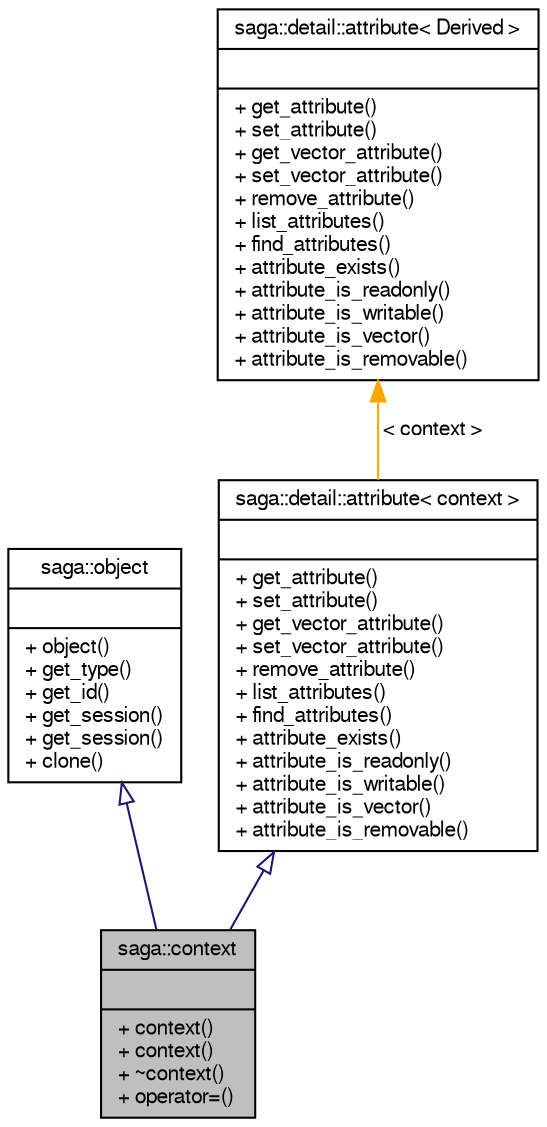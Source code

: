 digraph G
{
  bgcolor="transparent";
  edge [fontname="FreeSans",fontsize="10",labelfontname="FreeSans",labelfontsize="10"];
  node [fontname="FreeSans",fontsize="10",shape=record];
  Node1 [label="{saga::context\n||+ context()\l+ context()\l+ ~context()\l+ operator=()\l}",height=0.2,width=0.4,color="black", fillcolor="grey75", style="filled" fontcolor="black"];
  Node2 -> Node1 [dir="back",color="midnightblue",fontsize="10",style="solid",arrowtail="onormal",fontname="FreeSans"];
  Node2 [label="{saga::object\n||+ object()\l+ get_type()\l+ get_id()\l+ get_session()\l+ get_session()\l+ clone()\l}",height=0.2,width=0.4,color="black",URL="$classsaga_1_1object.html",tooltip="Brief description starts here."];
  Node3 -> Node1 [dir="back",color="midnightblue",fontsize="10",style="solid",arrowtail="onormal",fontname="FreeSans"];
  Node3 [label="{saga::detail::attribute\< context \>\n||+ get_attribute()\l+ set_attribute()\l+ get_vector_attribute()\l+ set_vector_attribute()\l+ remove_attribute()\l+ list_attributes()\l+ find_attributes()\l+ attribute_exists()\l+ attribute_is_readonly()\l+ attribute_is_writable()\l+ attribute_is_vector()\l+ attribute_is_removable()\l}",height=0.2,width=0.4,color="black",URL="$structsaga_1_1detail_1_1attribute.html"];
  Node4 -> Node3 [dir="back",color="orange",fontsize="10",style="solid",label=" \< context \>" ,fontname="FreeSans"];
  Node4 [label="{saga::detail::attribute\< Derived \>\n||+ get_attribute()\l+ set_attribute()\l+ get_vector_attribute()\l+ set_vector_attribute()\l+ remove_attribute()\l+ list_attributes()\l+ find_attributes()\l+ attribute_exists()\l+ attribute_is_readonly()\l+ attribute_is_writable()\l+ attribute_is_vector()\l+ attribute_is_removable()\l}",height=0.2,width=0.4,color="black",URL="$structsaga_1_1detail_1_1attribute.html",tooltip="The SAGA attribute interface."];
}
